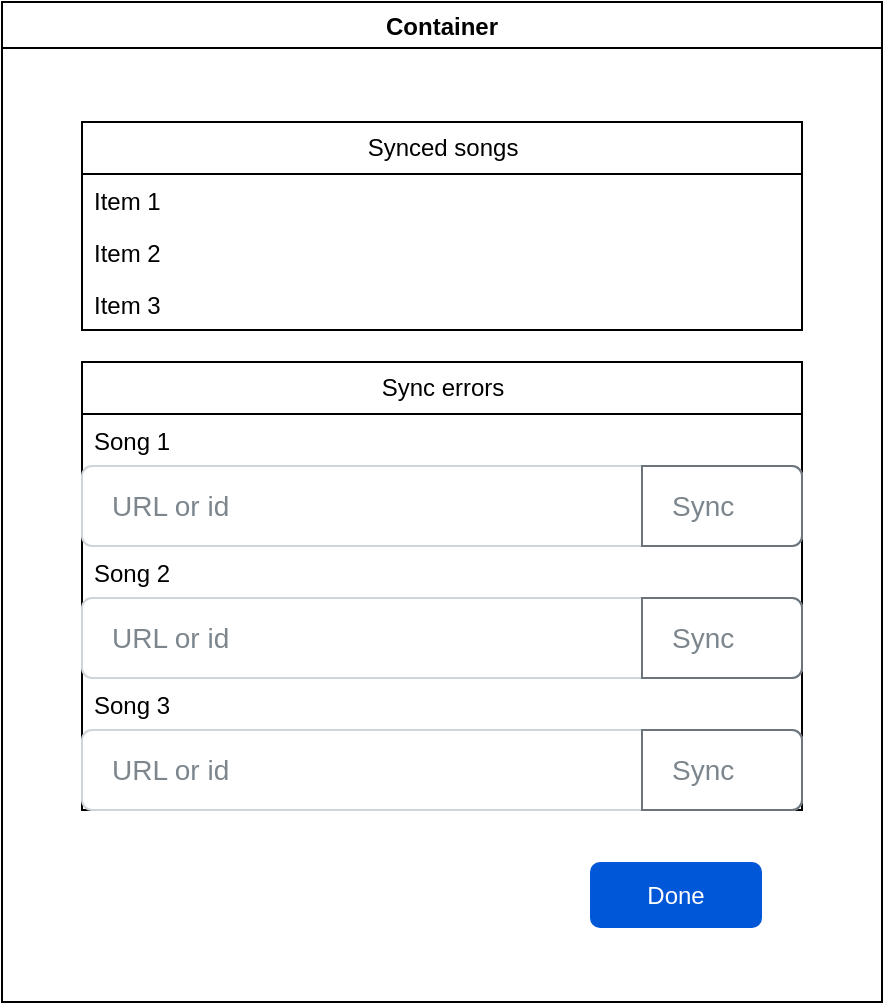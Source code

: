 <mxfile version="22.1.5" type="github">
  <diagram name="Page-1" id="FwWcZxV7NLb1e9MIrVC2">
    <mxGraphModel dx="1242" dy="756" grid="1" gridSize="10" guides="1" tooltips="1" connect="1" arrows="1" fold="1" page="1" pageScale="1" pageWidth="827" pageHeight="1169" math="0" shadow="0">
      <root>
        <mxCell id="0" />
        <mxCell id="1" parent="0" />
        <mxCell id="cmeqL2MInjZ4sZtHE9Ic-1" value="Container" style="swimlane;" vertex="1" parent="1">
          <mxGeometry x="120" y="140" width="440" height="500" as="geometry" />
        </mxCell>
        <mxCell id="cmeqL2MInjZ4sZtHE9Ic-2" value="Sync errors" style="swimlane;fontStyle=0;childLayout=stackLayout;horizontal=1;startSize=26;fillColor=none;horizontalStack=0;resizeParent=1;resizeParentMax=0;resizeLast=0;collapsible=1;marginBottom=0;html=1;" vertex="1" parent="cmeqL2MInjZ4sZtHE9Ic-1">
          <mxGeometry x="40" y="180" width="360" height="224" as="geometry" />
        </mxCell>
        <mxCell id="cmeqL2MInjZ4sZtHE9Ic-3" value="Song 1" style="text;strokeColor=none;fillColor=none;align=left;verticalAlign=top;spacingLeft=4;spacingRight=4;overflow=hidden;rotatable=0;points=[[0,0.5],[1,0.5]];portConstraint=eastwest;whiteSpace=wrap;html=1;" vertex="1" parent="cmeqL2MInjZ4sZtHE9Ic-2">
          <mxGeometry y="26" width="360" height="26" as="geometry" />
        </mxCell>
        <mxCell id="cmeqL2MInjZ4sZtHE9Ic-10" value="URL or id" style="html=1;shadow=0;dashed=0;shape=mxgraph.bootstrap.rrect;rSize=5;strokeColor=#CED4DA;html=1;whiteSpace=wrap;fillColor=#FFFFFF;fontColor=#7D868C;align=left;spacing=15;fontSize=14;" vertex="1" parent="cmeqL2MInjZ4sZtHE9Ic-2">
          <mxGeometry y="52" width="360" height="40" as="geometry" />
        </mxCell>
        <mxCell id="cmeqL2MInjZ4sZtHE9Ic-12" value="Sync" style="html=1;shadow=0;dashed=0;shape=mxgraph.bootstrap.rightButton;strokeColor=#6C757D;gradientColor=inherit;fontColor=inherit;fillColor=#ffffff;rSize=5;perimeter=none;whiteSpace=wrap;resizeHeight=1;fontSize=14;align=left;spacing=15;" vertex="1" parent="cmeqL2MInjZ4sZtHE9Ic-10">
          <mxGeometry x="1" width="80" height="40" relative="1" as="geometry">
            <mxPoint x="-80" as="offset" />
          </mxGeometry>
        </mxCell>
        <mxCell id="cmeqL2MInjZ4sZtHE9Ic-4" value="Song 2" style="text;strokeColor=none;fillColor=none;align=left;verticalAlign=top;spacingLeft=4;spacingRight=4;overflow=hidden;rotatable=0;points=[[0,0.5],[1,0.5]];portConstraint=eastwest;whiteSpace=wrap;html=1;" vertex="1" parent="cmeqL2MInjZ4sZtHE9Ic-2">
          <mxGeometry y="92" width="360" height="26" as="geometry" />
        </mxCell>
        <mxCell id="cmeqL2MInjZ4sZtHE9Ic-13" value="URL or id" style="html=1;shadow=0;dashed=0;shape=mxgraph.bootstrap.rrect;rSize=5;strokeColor=#CED4DA;html=1;whiteSpace=wrap;fillColor=#FFFFFF;fontColor=#7D868C;align=left;spacing=15;fontSize=14;" vertex="1" parent="cmeqL2MInjZ4sZtHE9Ic-2">
          <mxGeometry y="118" width="360" height="40" as="geometry" />
        </mxCell>
        <mxCell id="cmeqL2MInjZ4sZtHE9Ic-14" value="Sync" style="html=1;shadow=0;dashed=0;shape=mxgraph.bootstrap.rightButton;strokeColor=#6C757D;gradientColor=inherit;fontColor=inherit;fillColor=#ffffff;rSize=5;perimeter=none;whiteSpace=wrap;resizeHeight=1;fontSize=14;align=left;spacing=15;" vertex="1" parent="cmeqL2MInjZ4sZtHE9Ic-13">
          <mxGeometry x="1" width="80" height="40" relative="1" as="geometry">
            <mxPoint x="-80" as="offset" />
          </mxGeometry>
        </mxCell>
        <mxCell id="cmeqL2MInjZ4sZtHE9Ic-5" value="Song 3" style="text;strokeColor=none;fillColor=none;align=left;verticalAlign=top;spacingLeft=4;spacingRight=4;overflow=hidden;rotatable=0;points=[[0,0.5],[1,0.5]];portConstraint=eastwest;whiteSpace=wrap;html=1;" vertex="1" parent="cmeqL2MInjZ4sZtHE9Ic-2">
          <mxGeometry y="158" width="360" height="26" as="geometry" />
        </mxCell>
        <mxCell id="cmeqL2MInjZ4sZtHE9Ic-15" value="URL or id" style="html=1;shadow=0;dashed=0;shape=mxgraph.bootstrap.rrect;rSize=5;strokeColor=#CED4DA;html=1;whiteSpace=wrap;fillColor=#FFFFFF;fontColor=#7D868C;align=left;spacing=15;fontSize=14;" vertex="1" parent="cmeqL2MInjZ4sZtHE9Ic-2">
          <mxGeometry y="184" width="360" height="40" as="geometry" />
        </mxCell>
        <mxCell id="cmeqL2MInjZ4sZtHE9Ic-16" value="Sync" style="html=1;shadow=0;dashed=0;shape=mxgraph.bootstrap.rightButton;strokeColor=#6C757D;gradientColor=inherit;fontColor=inherit;fillColor=#ffffff;rSize=5;perimeter=none;whiteSpace=wrap;resizeHeight=1;fontSize=14;align=left;spacing=15;" vertex="1" parent="cmeqL2MInjZ4sZtHE9Ic-15">
          <mxGeometry x="1" width="80" height="40" relative="1" as="geometry">
            <mxPoint x="-80" as="offset" />
          </mxGeometry>
        </mxCell>
        <mxCell id="cmeqL2MInjZ4sZtHE9Ic-6" value="Synced songs" style="swimlane;fontStyle=0;childLayout=stackLayout;horizontal=1;startSize=26;fillColor=none;horizontalStack=0;resizeParent=1;resizeParentMax=0;resizeLast=0;collapsible=1;marginBottom=0;html=1;" vertex="1" parent="cmeqL2MInjZ4sZtHE9Ic-1">
          <mxGeometry x="40" y="60" width="360" height="104" as="geometry" />
        </mxCell>
        <mxCell id="cmeqL2MInjZ4sZtHE9Ic-7" value="Item 1" style="text;strokeColor=none;fillColor=none;align=left;verticalAlign=top;spacingLeft=4;spacingRight=4;overflow=hidden;rotatable=0;points=[[0,0.5],[1,0.5]];portConstraint=eastwest;whiteSpace=wrap;html=1;" vertex="1" parent="cmeqL2MInjZ4sZtHE9Ic-6">
          <mxGeometry y="26" width="360" height="26" as="geometry" />
        </mxCell>
        <mxCell id="cmeqL2MInjZ4sZtHE9Ic-8" value="Item 2" style="text;strokeColor=none;fillColor=none;align=left;verticalAlign=top;spacingLeft=4;spacingRight=4;overflow=hidden;rotatable=0;points=[[0,0.5],[1,0.5]];portConstraint=eastwest;whiteSpace=wrap;html=1;" vertex="1" parent="cmeqL2MInjZ4sZtHE9Ic-6">
          <mxGeometry y="52" width="360" height="26" as="geometry" />
        </mxCell>
        <mxCell id="cmeqL2MInjZ4sZtHE9Ic-9" value="Item 3" style="text;strokeColor=none;fillColor=none;align=left;verticalAlign=top;spacingLeft=4;spacingRight=4;overflow=hidden;rotatable=0;points=[[0,0.5],[1,0.5]];portConstraint=eastwest;whiteSpace=wrap;html=1;" vertex="1" parent="cmeqL2MInjZ4sZtHE9Ic-6">
          <mxGeometry y="78" width="360" height="26" as="geometry" />
        </mxCell>
        <mxCell id="cmeqL2MInjZ4sZtHE9Ic-20" value="Done" style="rounded=1;fillColor=#0057D8;strokeColor=none;html=1;whiteSpace=wrap;fontColor=#ffffff;align=center;verticalAlign=middle;fontStyle=0;fontSize=12;sketch=0;" vertex="1" parent="cmeqL2MInjZ4sZtHE9Ic-1">
          <mxGeometry x="294" y="430" width="86" height="33" as="geometry" />
        </mxCell>
      </root>
    </mxGraphModel>
  </diagram>
</mxfile>
